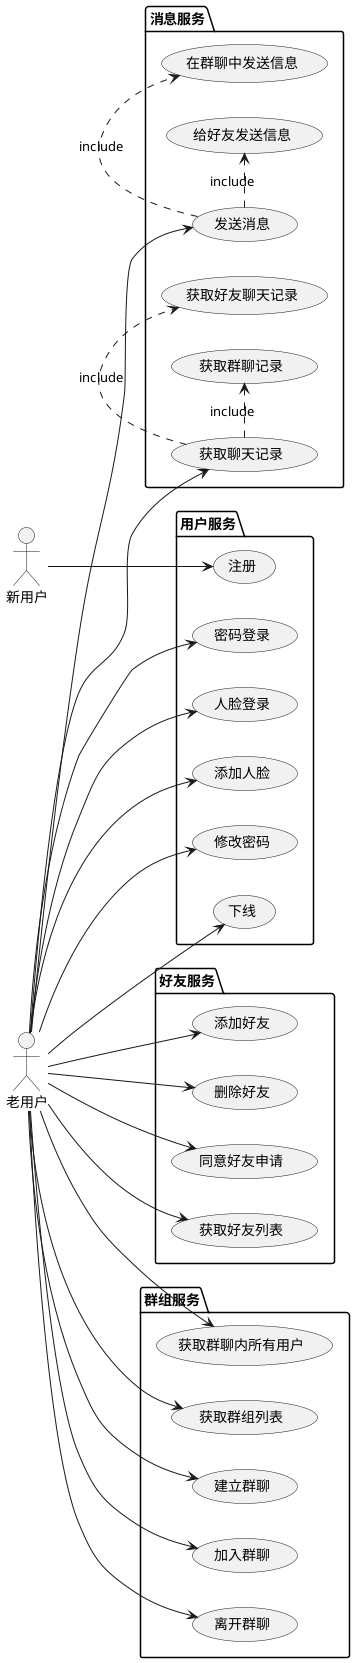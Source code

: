 @startuml
left to right direction
actor 老用户
actor 新用户
package 用户服务{
     usecase "注册"
     usecase "密码登录"
     usecase "人脸登录"
     usecase "添加人脸"
     usecase "修改密码"
     usecase "下线"
}
package 好友服务{
     usecase "获取好友列表"
     usecase "添加好友"
     usecase "删除好友"
     usecase "同意好友申请"
}
package 消息服务{
     usecase "获取聊天记录"
     usecase "发送消息"
    "获取聊天记录" .> (获取群聊记录) : include
    "获取聊天记录" .> (获取好友聊天记录) : include
    "发送消息".> (在群聊中发送信息) : include
    "发送消息".> (给好友发送信息) : include
}
package 群组服务{
     usecase "获取群组列表"
     usecase "建立群聊"
     usecase "加入群聊"
     usecase "离开群聊"
     usecase "获取群聊内所有用户"
}

新用户 --> "注册"

老用户 --> "密码登录"
老用户 --> "人脸登录"
老用户 --> "修改密码"
老用户 --> "添加人脸"
老用户 --> "下线"

老用户 --> "获取好友列表"
老用户 --> "添加好友"
老用户 --> "删除好友"
老用户 --> "同意好友申请"

老用户 --> "获取聊天记录"
老用户 --> "发送消息"

老用户 --> "获取群组列表"
老用户 --> "建立群聊"
老用户 --> "加入群聊"
老用户 --> "离开群聊"
老用户 --> "获取群聊内所有用户"


@enduml